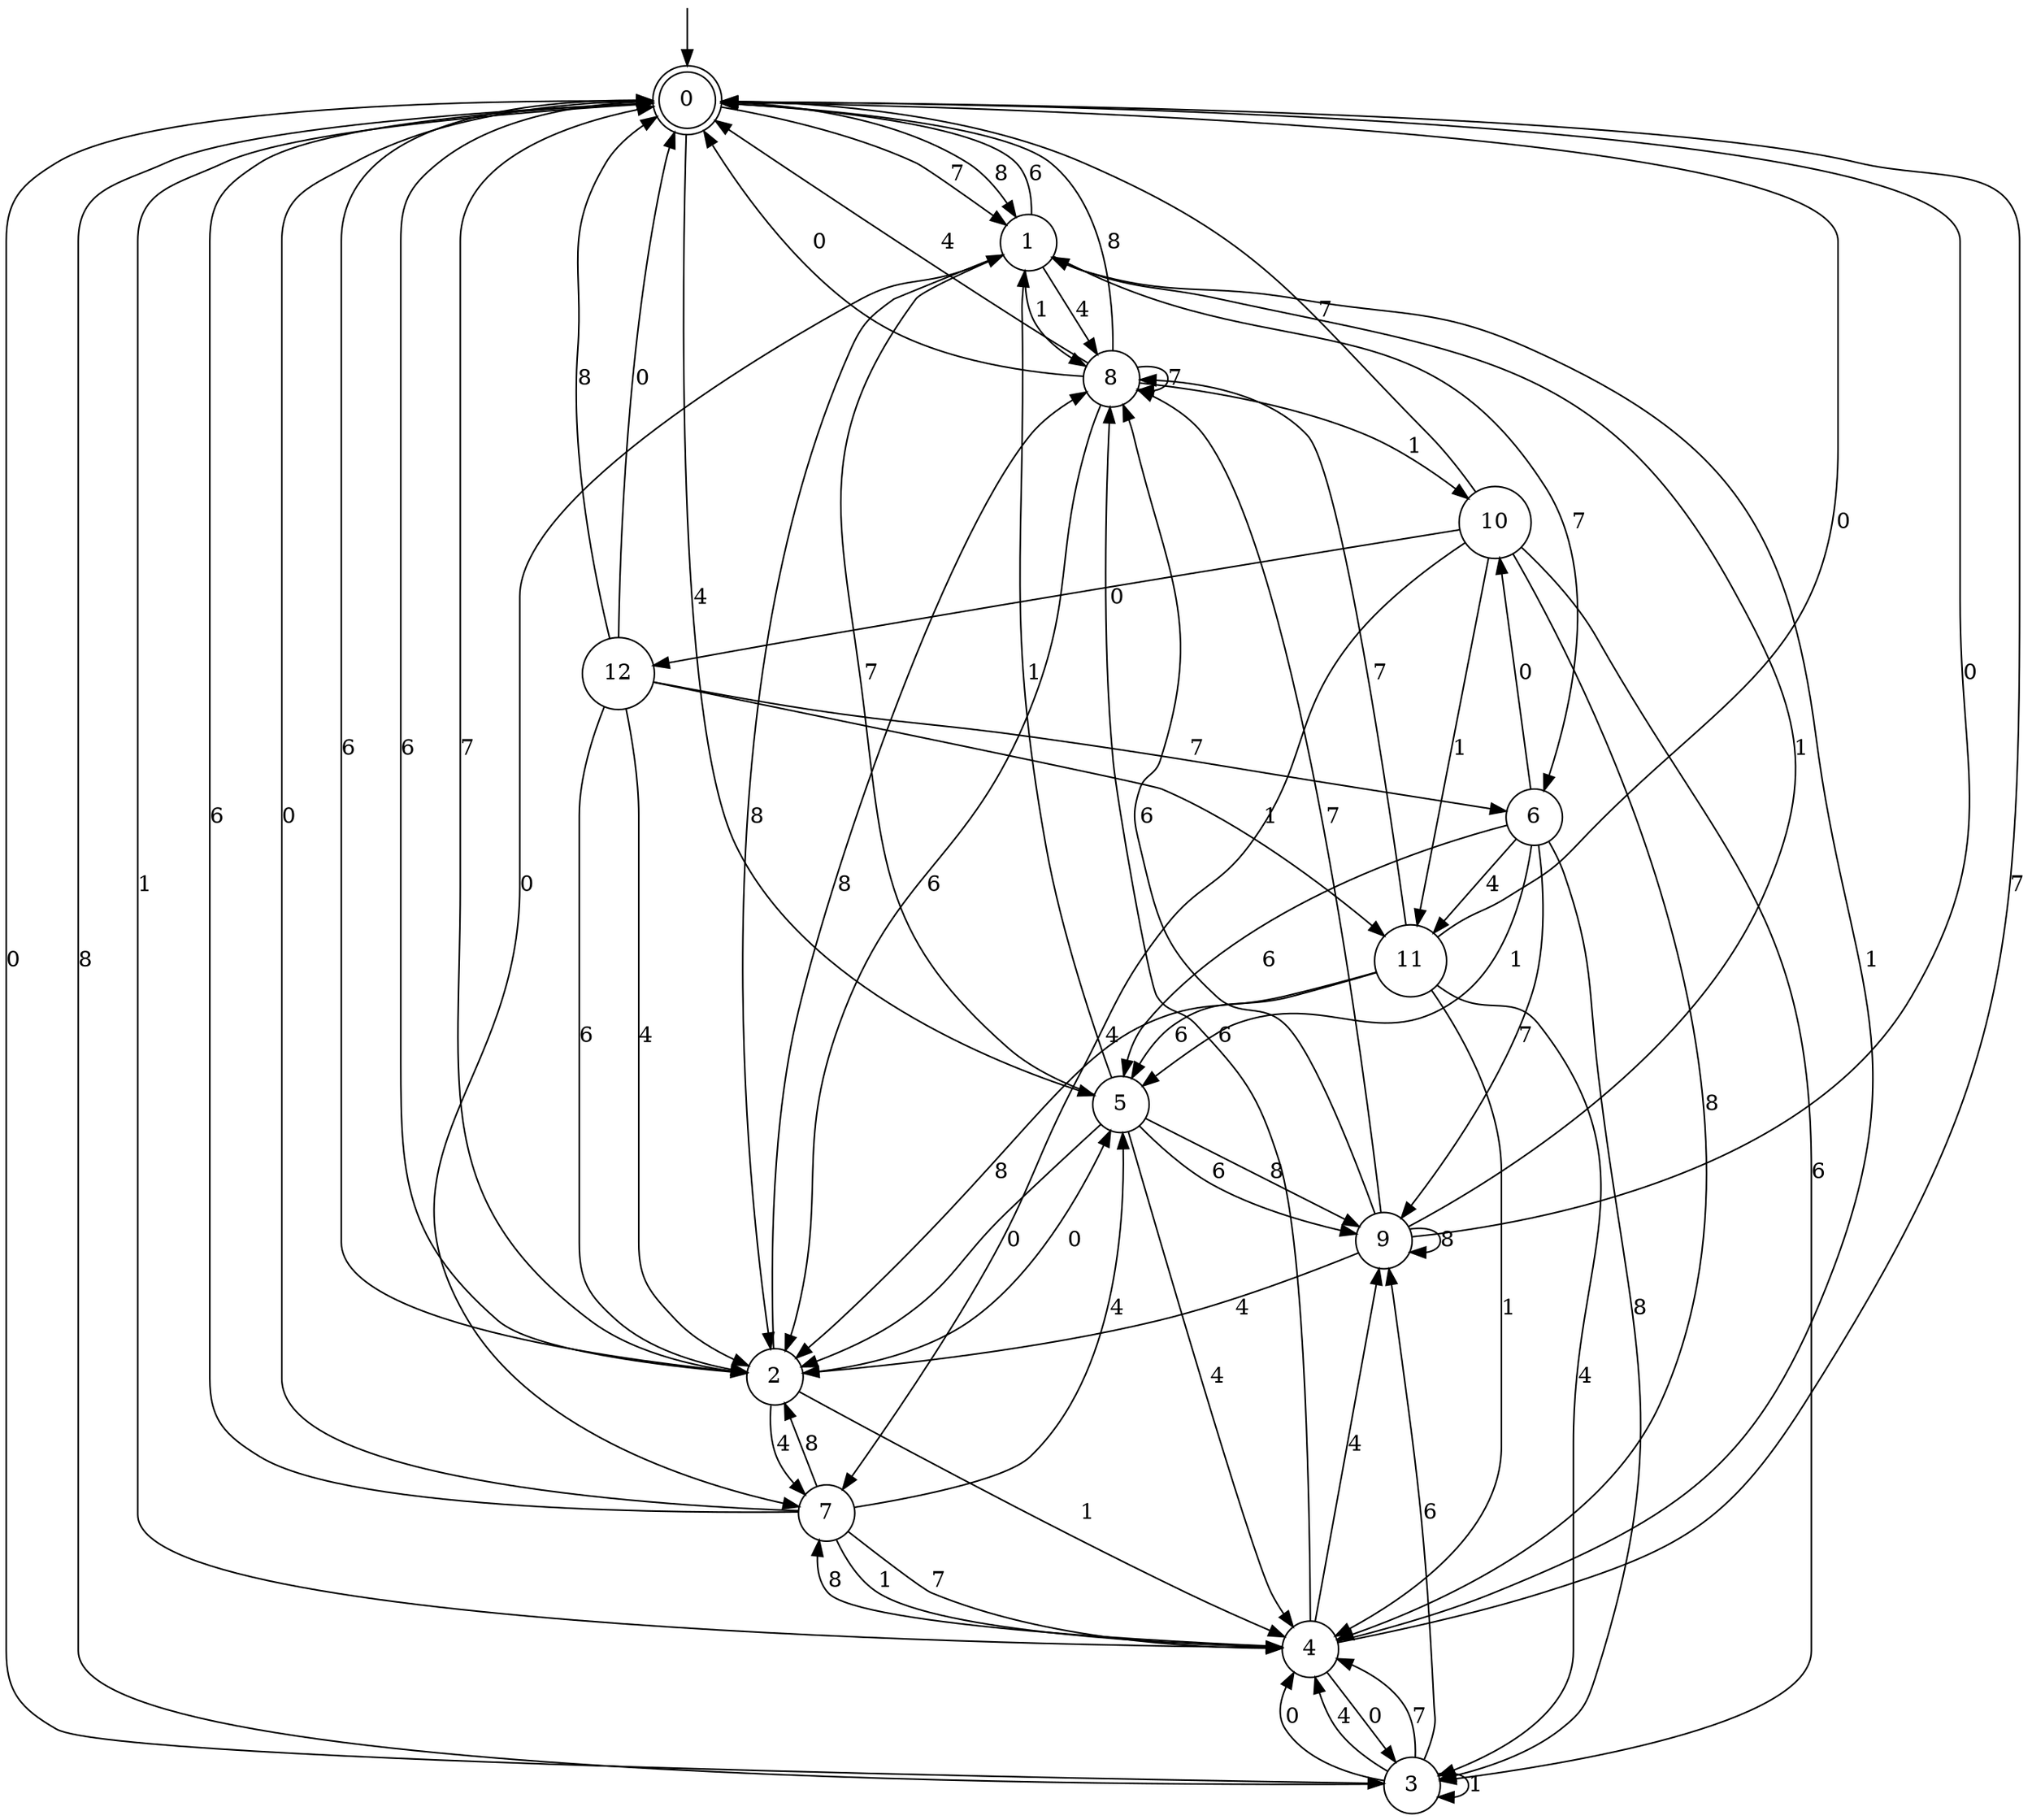 digraph g {

	s0 [shape="doublecircle" label="0"];
	s1 [shape="circle" label="1"];
	s2 [shape="circle" label="2"];
	s3 [shape="circle" label="3"];
	s4 [shape="circle" label="4"];
	s5 [shape="circle" label="5"];
	s6 [shape="circle" label="6"];
	s7 [shape="circle" label="7"];
	s8 [shape="circle" label="8"];
	s9 [shape="circle" label="9"];
	s10 [shape="circle" label="10"];
	s11 [shape="circle" label="11"];
	s12 [shape="circle" label="12"];
	s0 -> s1 [label="7"];
	s0 -> s2 [label="6"];
	s0 -> s1 [label="8"];
	s0 -> s3 [label="0"];
	s0 -> s4 [label="1"];
	s0 -> s5 [label="4"];
	s1 -> s6 [label="7"];
	s1 -> s0 [label="6"];
	s1 -> s2 [label="8"];
	s1 -> s7 [label="0"];
	s1 -> s8 [label="1"];
	s1 -> s8 [label="4"];
	s2 -> s0 [label="7"];
	s2 -> s0 [label="6"];
	s2 -> s8 [label="8"];
	s2 -> s5 [label="0"];
	s2 -> s4 [label="1"];
	s2 -> s7 [label="4"];
	s3 -> s4 [label="7"];
	s3 -> s9 [label="6"];
	s3 -> s0 [label="8"];
	s3 -> s4 [label="0"];
	s3 -> s3 [label="1"];
	s3 -> s4 [label="4"];
	s4 -> s0 [label="7"];
	s4 -> s8 [label="6"];
	s4 -> s7 [label="8"];
	s4 -> s3 [label="0"];
	s4 -> s1 [label="1"];
	s4 -> s9 [label="4"];
	s5 -> s1 [label="7"];
	s5 -> s9 [label="6"];
	s5 -> s9 [label="8"];
	s5 -> s2 [label="0"];
	s5 -> s1 [label="1"];
	s5 -> s4 [label="4"];
	s6 -> s9 [label="7"];
	s6 -> s5 [label="6"];
	s6 -> s3 [label="8"];
	s6 -> s10 [label="0"];
	s6 -> s5 [label="1"];
	s6 -> s11 [label="4"];
	s7 -> s4 [label="7"];
	s7 -> s0 [label="6"];
	s7 -> s2 [label="8"];
	s7 -> s0 [label="0"];
	s7 -> s4 [label="1"];
	s7 -> s5 [label="4"];
	s8 -> s8 [label="7"];
	s8 -> s2 [label="6"];
	s8 -> s0 [label="8"];
	s8 -> s0 [label="0"];
	s8 -> s10 [label="1"];
	s8 -> s0 [label="4"];
	s9 -> s8 [label="7"];
	s9 -> s8 [label="6"];
	s9 -> s9 [label="8"];
	s9 -> s0 [label="0"];
	s9 -> s1 [label="1"];
	s9 -> s2 [label="4"];
	s10 -> s0 [label="7"];
	s10 -> s3 [label="6"];
	s10 -> s4 [label="8"];
	s10 -> s12 [label="0"];
	s10 -> s11 [label="1"];
	s10 -> s7 [label="4"];
	s11 -> s8 [label="7"];
	s11 -> s5 [label="6"];
	s11 -> s2 [label="8"];
	s11 -> s0 [label="0"];
	s11 -> s4 [label="1"];
	s11 -> s3 [label="4"];
	s12 -> s6 [label="7"];
	s12 -> s2 [label="6"];
	s12 -> s0 [label="8"];
	s12 -> s0 [label="0"];
	s12 -> s11 [label="1"];
	s12 -> s2 [label="4"];

__start0 [label="" shape="none" width="0" height="0"];
__start0 -> s0;

}
